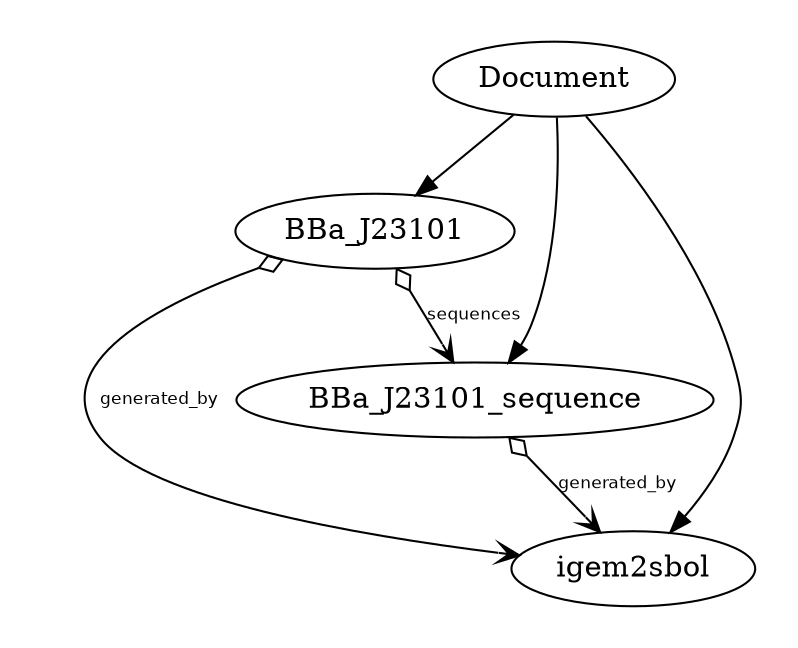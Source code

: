 digraph {
	graph [bb="0,0,373,303"];
	node [label="\N"];
	subgraph cluster_toplevels {
		graph [bb="8,8,365,295",
			style=invis
		];
		Document	[height=0.5,
			pos="261,269",
			width=1.6068];
		"synbiohub.org/public/igem/BBa_J23101"	[height=0.5,
			label=BBa_J23101,
			pos="175,196",
			width=1.8596];
		Document -> "synbiohub.org/public/igem/BBa_J23101"	[pos="e,194.74,213.29 241.49,251.89 230.02,242.42 215.34,230.31 202.7,219.87"];
		"synbiohub.org/public/igem/BBa_J23101_sequence"	[height=0.5,
			label=BBa_J23101_sequence,
			pos="223,115",
			width=3.1775];
		Document -> "synbiohub.org/public/igem/BBa_J23101_sequence"	[pos="e,239.14,132.96 262.31,250.65 263.43,227.18 263.17,184.41 250,151 248.69,147.69 246.97,144.42 245.03,141.3"];
		"synbiohub.org/public/igem/igem2sbol"	[height=0.5,
			label=igem2sbol,
			pos="299,34",
			width=1.6249];
		Document -> "synbiohub.org/public/igem/igem2sbol"	[pos="e,316.2,51.366 276.06,251.23 296.58,227.13 332.33,180.37 346,133 350.44,117.63 351.1,112.17 346,97 341.3,83.023 332.06,69.691 323.01,\
58.997"];
		"synbiohub.org/public/igem/BBa_J23101" -> "synbiohub.org/public/igem/BBa_J23101_sequence"	[arrowhead=vee,
			arrowtail=odiamond,
			dir=both,
			fontname="Bitstream Vera Sans",
			fontsize=8,
			label=sequences,
			lp="223,155.5",
			pos="s,185.42,177.86 e,212.61,133.11 191.71,167.49 196.76,159.18 202.28,150.1 207.26,141.9",
			weight=0];
		"synbiohub.org/public/igem/BBa_J23101" -> "synbiohub.org/public/igem/igem2sbol"	[arrowhead=vee,
			arrowtail=odiamond,
			dir=both,
			fontname="Bitstream Vera Sans",
			fontsize=8,
			label=generated_by,
			lp="71.5,115",
			pos="s,130.59,182.31 e,244.31,40.418 119.08,178.34 71.583,161.29 15.202,132.33 43,97 66.364,67.302 166.25,50.109 234.12,41.652",
			weight=0];
		"synbiohub.org/public/igem/BBa_J23101_sequence" -> "synbiohub.org/public/igem/igem2sbol"	[arrowhead=vee,
			arrowtail=odiamond,
			dir=both,
			fontname="Bitstream Vera Sans",
			fontsize=8,
			label=generated_by,
			lp="291.5,74.5",
			pos="s,239.49,96.858 e,283.06,51.567 247.89,88.124 256.93,78.728 267.1,68.161 275.97,58.94",
			weight=0];
	}
	subgraph "cluster_synbiohub.org/public/igem/BBa_J23101" {
		graph [style=invis];
	}
	subgraph "cluster_synbiohub.org/public/igem/BBa_J23101_sequence" {
		graph [style=invis];
	}
	subgraph "cluster_synbiohub.org/public/igem/igem2sbol" {
		graph [style=invis];
	}
}
